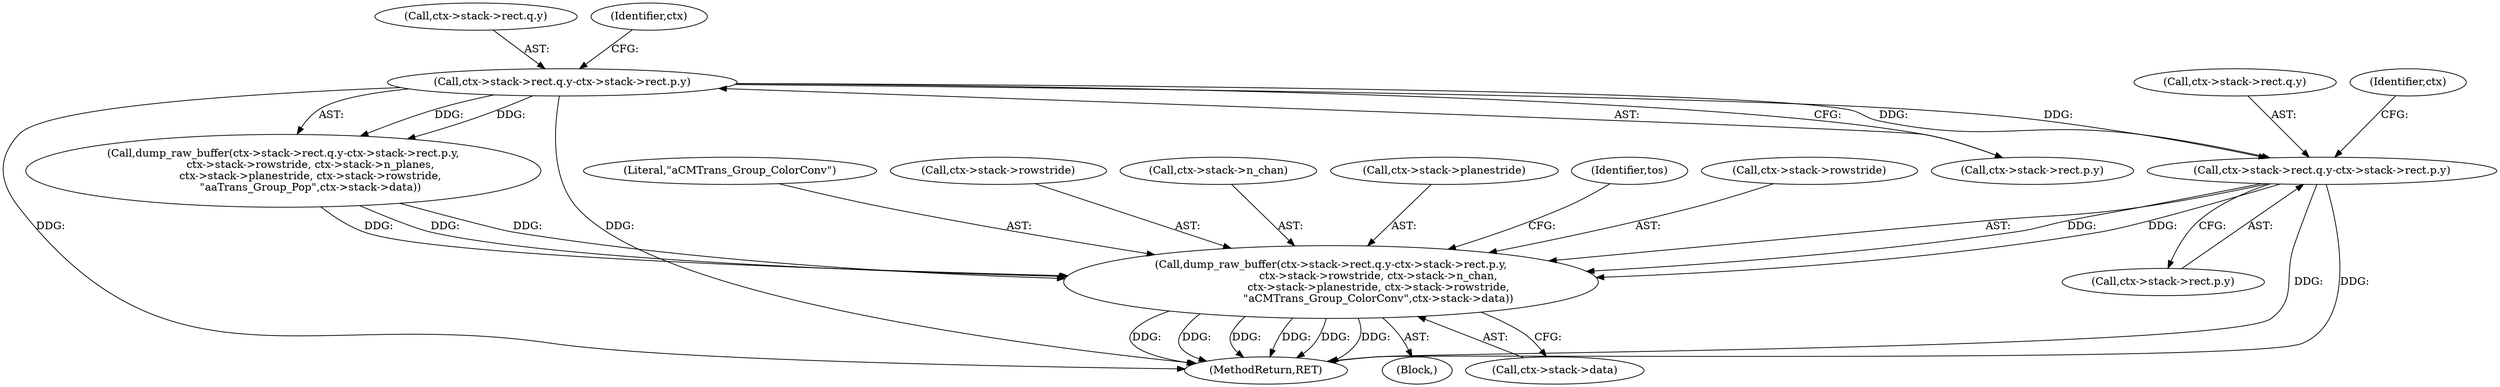 digraph "0_ghostscript_d621292fb2c8157d9899dcd83fd04dd250e30fe4@pointer" {
"1000801" [label="(Call,ctx->stack->rect.q.y-ctx->stack->rect.p.y)"];
"1000399" [label="(Call,ctx->stack->rect.q.y-ctx->stack->rect.p.y)"];
"1000800" [label="(Call,dump_raw_buffer(ctx->stack->rect.q.y-ctx->stack->rect.p.y,\n                            ctx->stack->rowstride, ctx->stack->n_chan,\n                            ctx->stack->planestride, ctx->stack->rowstride,\n                            \"aCMTrans_Group_ColorConv\",ctx->stack->data))"];
"1000399" [label="(Call,ctx->stack->rect.q.y-ctx->stack->rect.p.y)"];
"1000409" [label="(Call,ctx->stack->rect.p.y)"];
"1000840" [label="(Literal,\"aCMTrans_Group_ColorConv\")"];
"1000801" [label="(Call,ctx->stack->rect.q.y-ctx->stack->rect.p.y)"];
"1000400" [label="(Call,ctx->stack->rect.q.y)"];
"1000420" [label="(Identifier,ctx)"];
"1000841" [label="(Call,ctx->stack->data)"];
"1000820" [label="(Call,ctx->stack->rowstride)"];
"1000800" [label="(Call,dump_raw_buffer(ctx->stack->rect.q.y-ctx->stack->rect.p.y,\n                            ctx->stack->rowstride, ctx->stack->n_chan,\n                            ctx->stack->planestride, ctx->stack->rowstride,\n                            \"aCMTrans_Group_ColorConv\",ctx->stack->data))"];
"1000942" [label="(MethodReturn,RET)"];
"1000825" [label="(Call,ctx->stack->n_chan)"];
"1000830" [label="(Call,ctx->stack->planestride)"];
"1000847" [label="(Identifier,tos)"];
"1000802" [label="(Call,ctx->stack->rect.q.y)"];
"1000494" [label="(Block,)"];
"1000811" [label="(Call,ctx->stack->rect.p.y)"];
"1000822" [label="(Identifier,ctx)"];
"1000398" [label="(Call,dump_raw_buffer(ctx->stack->rect.q.y-ctx->stack->rect.p.y,\n                ctx->stack->rowstride, ctx->stack->n_planes,\n                ctx->stack->planestride, ctx->stack->rowstride,\n                \"aaTrans_Group_Pop\",ctx->stack->data))"];
"1000835" [label="(Call,ctx->stack->rowstride)"];
"1000801" -> "1000800"  [label="AST: "];
"1000801" -> "1000811"  [label="CFG: "];
"1000802" -> "1000801"  [label="AST: "];
"1000811" -> "1000801"  [label="AST: "];
"1000822" -> "1000801"  [label="CFG: "];
"1000801" -> "1000942"  [label="DDG: "];
"1000801" -> "1000942"  [label="DDG: "];
"1000801" -> "1000800"  [label="DDG: "];
"1000801" -> "1000800"  [label="DDG: "];
"1000399" -> "1000801"  [label="DDG: "];
"1000399" -> "1000801"  [label="DDG: "];
"1000399" -> "1000398"  [label="AST: "];
"1000399" -> "1000409"  [label="CFG: "];
"1000400" -> "1000399"  [label="AST: "];
"1000409" -> "1000399"  [label="AST: "];
"1000420" -> "1000399"  [label="CFG: "];
"1000399" -> "1000942"  [label="DDG: "];
"1000399" -> "1000942"  [label="DDG: "];
"1000399" -> "1000398"  [label="DDG: "];
"1000399" -> "1000398"  [label="DDG: "];
"1000800" -> "1000494"  [label="AST: "];
"1000800" -> "1000841"  [label="CFG: "];
"1000820" -> "1000800"  [label="AST: "];
"1000825" -> "1000800"  [label="AST: "];
"1000830" -> "1000800"  [label="AST: "];
"1000835" -> "1000800"  [label="AST: "];
"1000840" -> "1000800"  [label="AST: "];
"1000841" -> "1000800"  [label="AST: "];
"1000847" -> "1000800"  [label="CFG: "];
"1000800" -> "1000942"  [label="DDG: "];
"1000800" -> "1000942"  [label="DDG: "];
"1000800" -> "1000942"  [label="DDG: "];
"1000800" -> "1000942"  [label="DDG: "];
"1000800" -> "1000942"  [label="DDG: "];
"1000800" -> "1000942"  [label="DDG: "];
"1000398" -> "1000800"  [label="DDG: "];
"1000398" -> "1000800"  [label="DDG: "];
"1000398" -> "1000800"  [label="DDG: "];
}
